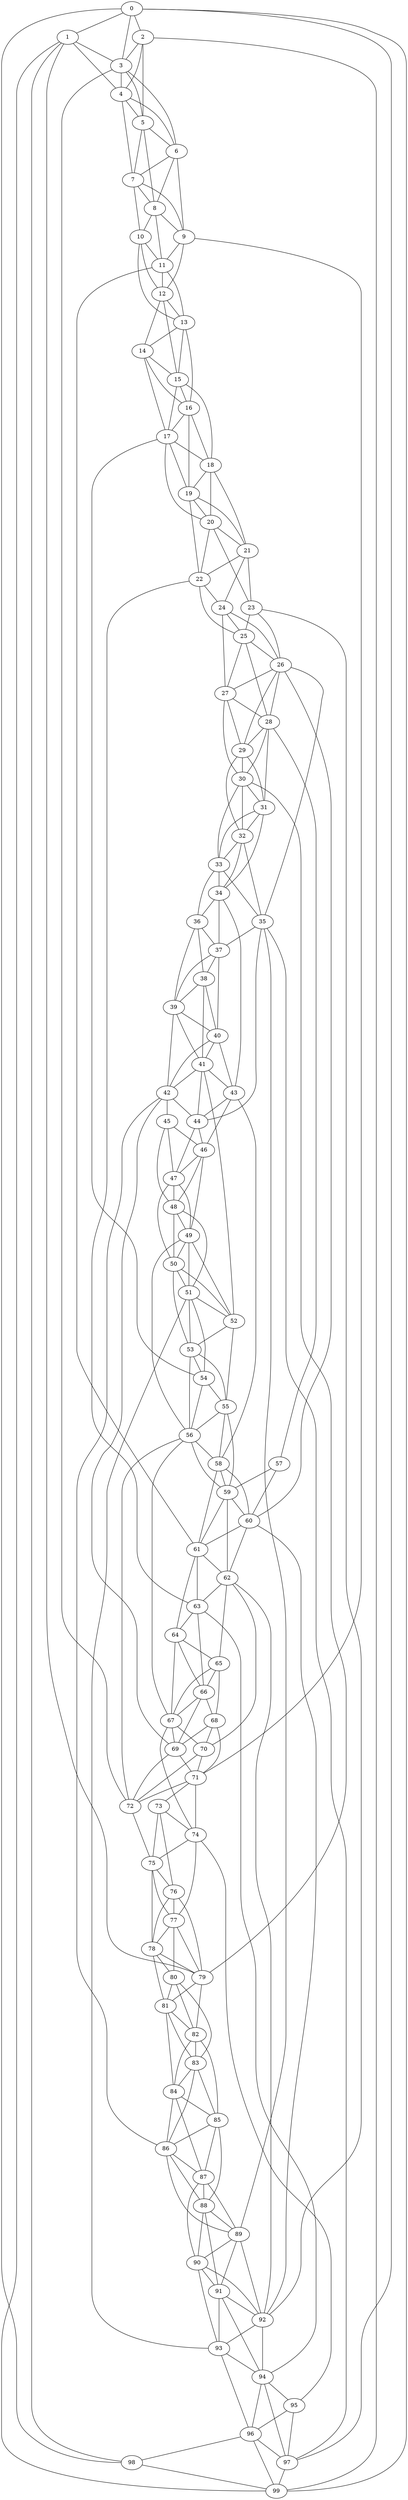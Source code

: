 strict graph "watts_strogatz_graph(100,6,0.1)" {
0;
1;
2;
3;
4;
5;
6;
7;
8;
9;
10;
11;
12;
13;
14;
15;
16;
17;
18;
19;
20;
21;
22;
23;
24;
25;
26;
27;
28;
29;
30;
31;
32;
33;
34;
35;
36;
37;
38;
39;
40;
41;
42;
43;
44;
45;
46;
47;
48;
49;
50;
51;
52;
53;
54;
55;
56;
57;
58;
59;
60;
61;
62;
63;
64;
65;
66;
67;
68;
69;
70;
71;
72;
73;
74;
75;
76;
77;
78;
79;
80;
81;
82;
83;
84;
85;
86;
87;
88;
89;
90;
91;
92;
93;
94;
95;
96;
97;
98;
99;
0 -- 1  [is_available=True, prob="0.0851310789373"];
0 -- 2  [is_available=True, prob="0.658884832732"];
0 -- 3  [is_available=True, prob="1.0"];
0 -- 97  [is_available=True, prob="1.0"];
0 -- 98  [is_available=True, prob="0.193525875217"];
0 -- 99  [is_available=True, prob="1.0"];
1 -- 99  [is_available=True, prob="1.0"];
1 -- 4  [is_available=True, prob="0.829112049258"];
1 -- 98  [is_available=True, prob="0.0477666726743"];
1 -- 79  [is_available=True, prob="0.980312302282"];
1 -- 3  [is_available=True, prob="0.844294755256"];
2 -- 3  [is_available=True, prob="0.143434868542"];
2 -- 4  [is_available=True, prob="1.0"];
2 -- 5  [is_available=True, prob="0.95090192802"];
2 -- 99  [is_available=True, prob="1.0"];
3 -- 4  [is_available=True, prob="0.351285135871"];
3 -- 5  [is_available=True, prob="1.0"];
3 -- 6  [is_available=True, prob="0.720855932324"];
3 -- 72  [is_available=True, prob="0.340902840849"];
4 -- 5  [is_available=True, prob="1.0"];
4 -- 6  [is_available=True, prob="0.367354219483"];
4 -- 7  [is_available=True, prob="0.432710999702"];
5 -- 6  [is_available=True, prob="0.775313048876"];
5 -- 7  [is_available=True, prob="1.0"];
5 -- 8  [is_available=True, prob="0.236097299966"];
6 -- 7  [is_available=True, prob="0.733824279008"];
6 -- 8  [is_available=True, prob="1.0"];
6 -- 9  [is_available=True, prob="0.518863086578"];
7 -- 8  [is_available=True, prob="0.209066887265"];
7 -- 9  [is_available=True, prob="1.0"];
7 -- 10  [is_available=True, prob="0.681562260443"];
8 -- 9  [is_available=True, prob="0.91385036779"];
8 -- 10  [is_available=True, prob="1.0"];
8 -- 11  [is_available=True, prob="0.789318627061"];
9 -- 11  [is_available=True, prob="0.834501617121"];
9 -- 12  [is_available=True, prob="0.835872999088"];
9 -- 71  [is_available=True, prob="0.475332639377"];
10 -- 11  [is_available=True, prob="1.0"];
10 -- 12  [is_available=True, prob="0.616923373522"];
10 -- 13  [is_available=True, prob="0.623305198006"];
11 -- 12  [is_available=True, prob="0.916362092561"];
11 -- 13  [is_available=True, prob="1.0"];
11 -- 61  [is_available=True, prob="0.806593489705"];
12 -- 13  [is_available=True, prob="0.994790886328"];
12 -- 14  [is_available=True, prob="0.7092058593"];
12 -- 15  [is_available=True, prob="0.962310282221"];
13 -- 14  [is_available=True, prob="0.973515118554"];
13 -- 15  [is_available=True, prob="1.0"];
13 -- 16  [is_available=True, prob="0.743407395867"];
14 -- 15  [is_available=True, prob="1.0"];
14 -- 16  [is_available=True, prob="0.446408271343"];
14 -- 17  [is_available=True, prob="0.850863126214"];
15 -- 16  [is_available=True, prob="1.0"];
15 -- 17  [is_available=True, prob="1.0"];
15 -- 18  [is_available=True, prob="0.348681293773"];
16 -- 17  [is_available=True, prob="0.479479129429"];
16 -- 18  [is_available=True, prob="0.0606600214899"];
16 -- 19  [is_available=True, prob="0.500669981993"];
17 -- 18  [is_available=True, prob="0.12532248796"];
17 -- 19  [is_available=True, prob="0.735683135302"];
17 -- 20  [is_available=True, prob="0.882632397109"];
17 -- 54  [is_available=True, prob="0.30543780626"];
18 -- 19  [is_available=True, prob="0.328159248572"];
18 -- 20  [is_available=True, prob="1.0"];
18 -- 21  [is_available=True, prob="1.0"];
19 -- 20  [is_available=True, prob="1.0"];
19 -- 21  [is_available=True, prob="1.0"];
19 -- 22  [is_available=True, prob="1.0"];
20 -- 21  [is_available=True, prob="0.468449104445"];
20 -- 22  [is_available=True, prob="0.476924724067"];
20 -- 23  [is_available=True, prob="0.066066771616"];
21 -- 22  [is_available=True, prob="0.469047246726"];
21 -- 23  [is_available=True, prob="0.431512358173"];
21 -- 24  [is_available=True, prob="0.115857966502"];
22 -- 24  [is_available=True, prob="0.672430002143"];
22 -- 25  [is_available=True, prob="1.0"];
22 -- 63  [is_available=True, prob="0.648945492098"];
23 -- 25  [is_available=True, prob="0.0674863448711"];
23 -- 26  [is_available=True, prob="0.52382185308"];
23 -- 92  [is_available=True, prob="0.296441811024"];
24 -- 25  [is_available=True, prob="0.896809301237"];
24 -- 26  [is_available=True, prob="0.491992901832"];
24 -- 27  [is_available=True, prob="1.0"];
25 -- 26  [is_available=True, prob="0.330545043264"];
25 -- 27  [is_available=True, prob="0.0778902415843"];
25 -- 28  [is_available=True, prob="0.197826198364"];
26 -- 35  [is_available=True, prob="1.0"];
26 -- 60  [is_available=True, prob="0.329770256656"];
26 -- 27  [is_available=True, prob="0.822964490872"];
26 -- 28  [is_available=True, prob="0.721709345789"];
26 -- 29  [is_available=True, prob="1.0"];
27 -- 28  [is_available=True, prob="1.0"];
27 -- 29  [is_available=True, prob="0.104080362322"];
27 -- 30  [is_available=True, prob="1.0"];
28 -- 57  [is_available=True, prob="1.0"];
28 -- 29  [is_available=True, prob="1.0"];
28 -- 30  [is_available=True, prob="0.817075309465"];
28 -- 31  [is_available=True, prob="0.926860766655"];
29 -- 32  [is_available=True, prob="0.401768505461"];
29 -- 30  [is_available=True, prob="0.0496922867233"];
29 -- 31  [is_available=True, prob="1.0"];
30 -- 32  [is_available=True, prob="0.0656031577791"];
30 -- 33  [is_available=True, prob="1.0"];
30 -- 79  [is_available=True, prob="1.0"];
30 -- 31  [is_available=True, prob="1.0"];
31 -- 32  [is_available=True, prob="0.60886087757"];
31 -- 33  [is_available=True, prob="1.0"];
31 -- 34  [is_available=True, prob="1.0"];
32 -- 33  [is_available=True, prob="1.0"];
32 -- 34  [is_available=True, prob="0.0796469870205"];
32 -- 35  [is_available=True, prob="0.498938291174"];
33 -- 34  [is_available=True, prob="0.698328206569"];
33 -- 35  [is_available=True, prob="0.8543011454"];
33 -- 36  [is_available=True, prob="0.723327476293"];
34 -- 36  [is_available=True, prob="1.0"];
34 -- 37  [is_available=True, prob="0.185540590243"];
34 -- 43  [is_available=True, prob="0.937783619945"];
35 -- 37  [is_available=True, prob="0.273024864507"];
35 -- 97  [is_available=True, prob="0.663359783089"];
35 -- 44  [is_available=True, prob="0.969532720645"];
35 -- 89  [is_available=True, prob="0.55789622159"];
36 -- 37  [is_available=True, prob="0.372294743451"];
36 -- 38  [is_available=True, prob="0.11463153952"];
36 -- 39  [is_available=True, prob="0.403314196371"];
37 -- 38  [is_available=True, prob="0.956069549508"];
37 -- 39  [is_available=True, prob="1.0"];
37 -- 40  [is_available=True, prob="0.648782091861"];
38 -- 39  [is_available=True, prob="0.444612704316"];
38 -- 40  [is_available=True, prob="0.463229090264"];
38 -- 41  [is_available=True, prob="0.928579631654"];
39 -- 40  [is_available=True, prob="0.26238373297"];
39 -- 41  [is_available=True, prob="0.797251231077"];
39 -- 42  [is_available=True, prob="0.861573803627"];
40 -- 41  [is_available=True, prob="0.170834624569"];
40 -- 42  [is_available=True, prob="0.393013804877"];
40 -- 43  [is_available=True, prob="1.0"];
41 -- 42  [is_available=True, prob="0.0614861893486"];
41 -- 43  [is_available=True, prob="0.423157178362"];
41 -- 44  [is_available=True, prob="0.426408012191"];
41 -- 52  [is_available=True, prob="0.759897146688"];
42 -- 69  [is_available=True, prob="0.905712313963"];
42 -- 44  [is_available=True, prob="0.225088107929"];
42 -- 45  [is_available=True, prob="0.150327525885"];
42 -- 86  [is_available=True, prob="1.0"];
43 -- 44  [is_available=True, prob="0.111526487648"];
43 -- 46  [is_available=True, prob="0.450875292165"];
43 -- 58  [is_available=True, prob="0.887718894934"];
44 -- 46  [is_available=True, prob="0.912248905725"];
44 -- 47  [is_available=True, prob="0.289333299831"];
45 -- 46  [is_available=True, prob="1.0"];
45 -- 47  [is_available=True, prob="0.79315036104"];
45 -- 48  [is_available=True, prob="1.0"];
46 -- 47  [is_available=True, prob="0.0945667711295"];
46 -- 48  [is_available=True, prob="0.885865420641"];
46 -- 49  [is_available=True, prob="0.611230777271"];
47 -- 48  [is_available=True, prob="0.715569300259"];
47 -- 49  [is_available=True, prob="0.132285627323"];
47 -- 50  [is_available=True, prob="1.0"];
48 -- 49  [is_available=True, prob="0.4028577509"];
48 -- 50  [is_available=True, prob="0.417240473282"];
48 -- 51  [is_available=True, prob="0.985053775577"];
49 -- 50  [is_available=True, prob="0.411235757054"];
49 -- 51  [is_available=True, prob="0.347572848118"];
49 -- 52  [is_available=True, prob="0.0403025535396"];
49 -- 56  [is_available=True, prob="0.988905968231"];
50 -- 51  [is_available=True, prob="0.475629080311"];
50 -- 52  [is_available=True, prob="1.0"];
50 -- 53  [is_available=True, prob="0.579105090255"];
51 -- 52  [is_available=True, prob="0.430081870961"];
51 -- 53  [is_available=True, prob="1.0"];
51 -- 54  [is_available=True, prob="0.301639579932"];
51 -- 93  [is_available=True, prob="1.0"];
52 -- 53  [is_available=True, prob="0.0143780379407"];
52 -- 55  [is_available=True, prob="0.73351636998"];
53 -- 54  [is_available=True, prob="0.275170674194"];
53 -- 55  [is_available=True, prob="0.229382978191"];
53 -- 56  [is_available=True, prob="0.145321402864"];
54 -- 55  [is_available=True, prob="0.823579206352"];
54 -- 56  [is_available=True, prob="0.12625031644"];
55 -- 56  [is_available=True, prob="0.638634356316"];
55 -- 58  [is_available=True, prob="0.885584774725"];
55 -- 59  [is_available=True, prob="0.13930584034"];
56 -- 67  [is_available=True, prob="0.5415709448"];
56 -- 72  [is_available=True, prob="1.0"];
56 -- 58  [is_available=True, prob="1.0"];
56 -- 59  [is_available=True, prob="0.657234372394"];
57 -- 59  [is_available=True, prob="0.251428253814"];
57 -- 60  [is_available=True, prob="0.85418028988"];
58 -- 59  [is_available=True, prob="0.587502932557"];
58 -- 60  [is_available=True, prob="0.650831489008"];
58 -- 61  [is_available=True, prob="0.26111055239"];
59 -- 60  [is_available=True, prob="0.235114729902"];
59 -- 61  [is_available=True, prob="0.99671085026"];
59 -- 62  [is_available=True, prob="1.0"];
60 -- 92  [is_available=True, prob="0.25008342155"];
60 -- 61  [is_available=True, prob="0.602846883478"];
60 -- 62  [is_available=True, prob="0.346787943132"];
61 -- 64  [is_available=True, prob="0.993400311736"];
61 -- 62  [is_available=True, prob="1.0"];
61 -- 63  [is_available=True, prob="0.408064458558"];
62 -- 65  [is_available=True, prob="0.147587208305"];
62 -- 70  [is_available=True, prob="0.275265517621"];
62 -- 92  [is_available=True, prob="1.0"];
62 -- 63  [is_available=True, prob="0.222429915492"];
63 -- 64  [is_available=True, prob="0.111882125747"];
63 -- 66  [is_available=True, prob="0.0752698931042"];
63 -- 94  [is_available=True, prob="0.527844565153"];
64 -- 65  [is_available=True, prob="0.0202723444081"];
64 -- 66  [is_available=True, prob="0.69110622119"];
64 -- 67  [is_available=True, prob="0.476161730852"];
65 -- 66  [is_available=True, prob="1.0"];
65 -- 67  [is_available=True, prob="0.903125448658"];
65 -- 68  [is_available=True, prob="1.0"];
66 -- 67  [is_available=True, prob="1.0"];
66 -- 68  [is_available=True, prob="0.0630058627562"];
66 -- 69  [is_available=True, prob="0.832319910032"];
67 -- 69  [is_available=True, prob="0.710548554849"];
67 -- 70  [is_available=True, prob="1.0"];
67 -- 74  [is_available=True, prob="0.699631514823"];
68 -- 69  [is_available=True, prob="0.83250228744"];
68 -- 70  [is_available=True, prob="0.0971859237524"];
68 -- 71  [is_available=True, prob="1.0"];
69 -- 71  [is_available=True, prob="0.480525756908"];
69 -- 72  [is_available=True, prob="0.0862498658087"];
70 -- 71  [is_available=True, prob="0.125711157493"];
70 -- 72  [is_available=True, prob="1.0"];
71 -- 72  [is_available=True, prob="1.0"];
71 -- 73  [is_available=True, prob="0.779435089563"];
71 -- 74  [is_available=True, prob="1.0"];
72 -- 75  [is_available=True, prob="0.0899944736383"];
73 -- 74  [is_available=True, prob="0.936712450413"];
73 -- 75  [is_available=True, prob="0.24493306947"];
73 -- 76  [is_available=True, prob="0.423500195578"];
74 -- 75  [is_available=True, prob="0.329013376853"];
74 -- 77  [is_available=True, prob="0.461602680447"];
74 -- 95  [is_available=True, prob="1.0"];
75 -- 76  [is_available=True, prob="0.940394256477"];
75 -- 77  [is_available=True, prob="0.372943089964"];
75 -- 78  [is_available=True, prob="0.132131315169"];
76 -- 77  [is_available=True, prob="0.0943088589449"];
76 -- 78  [is_available=True, prob="0.688459713435"];
76 -- 79  [is_available=True, prob="0.165259691128"];
77 -- 78  [is_available=True, prob="0.372208394928"];
77 -- 79  [is_available=True, prob="1.0"];
77 -- 80  [is_available=True, prob="1.0"];
78 -- 79  [is_available=True, prob="0.481424019924"];
78 -- 80  [is_available=True, prob="1.0"];
78 -- 81  [is_available=True, prob="1.0"];
79 -- 81  [is_available=True, prob="0.133091911105"];
79 -- 82  [is_available=True, prob="0.797896140997"];
80 -- 81  [is_available=True, prob="1.0"];
80 -- 82  [is_available=True, prob="1.0"];
80 -- 83  [is_available=True, prob="0.672996660934"];
81 -- 82  [is_available=True, prob="1.0"];
81 -- 83  [is_available=True, prob="0.679861686585"];
81 -- 84  [is_available=True, prob="0.0968046098238"];
82 -- 83  [is_available=True, prob="0.276527568655"];
82 -- 84  [is_available=True, prob="0.522125719492"];
82 -- 85  [is_available=True, prob="0.809552201804"];
83 -- 84  [is_available=True, prob="0.116918141874"];
83 -- 85  [is_available=True, prob="0.389261006602"];
83 -- 86  [is_available=True, prob="0.0286213779464"];
84 -- 85  [is_available=True, prob="0.434651401462"];
84 -- 86  [is_available=True, prob="0.887132006522"];
84 -- 87  [is_available=True, prob="1.0"];
85 -- 86  [is_available=True, prob="0.200130035007"];
85 -- 87  [is_available=True, prob="1.0"];
85 -- 88  [is_available=True, prob="1.0"];
86 -- 87  [is_available=True, prob="0.0228436490193"];
86 -- 88  [is_available=True, prob="0.216179855653"];
86 -- 89  [is_available=True, prob="0.942275786539"];
87 -- 88  [is_available=True, prob="0.637348997093"];
87 -- 89  [is_available=True, prob="0.87759981361"];
87 -- 90  [is_available=True, prob="0.15676131376"];
88 -- 89  [is_available=True, prob="0.213534838418"];
88 -- 90  [is_available=True, prob="0.42014514692"];
88 -- 91  [is_available=True, prob="0.923431704299"];
89 -- 90  [is_available=True, prob="0.856805115346"];
89 -- 91  [is_available=True, prob="0.102301498389"];
89 -- 92  [is_available=True, prob="0.312661829181"];
90 -- 91  [is_available=True, prob="1.0"];
90 -- 92  [is_available=True, prob="0.59197150012"];
90 -- 93  [is_available=True, prob="0.116233601693"];
91 -- 92  [is_available=True, prob="0.0539190812469"];
91 -- 93  [is_available=True, prob="0.569431812816"];
91 -- 94  [is_available=True, prob="0.521873585326"];
92 -- 93  [is_available=True, prob="0.775521210666"];
92 -- 94  [is_available=True, prob="1.0"];
93 -- 96  [is_available=True, prob="0.307227797406"];
93 -- 94  [is_available=True, prob="0.258056235272"];
94 -- 96  [is_available=True, prob="0.259907711563"];
94 -- 97  [is_available=True, prob="1.0"];
94 -- 95  [is_available=True, prob="1.0"];
95 -- 96  [is_available=True, prob="0.622175187594"];
95 -- 97  [is_available=True, prob="0.803206157171"];
96 -- 97  [is_available=True, prob="0.686654533016"];
96 -- 98  [is_available=True, prob="0.423658052958"];
96 -- 99  [is_available=True, prob="0.646360236801"];
97 -- 99  [is_available=True, prob="0.597208918689"];
98 -- 99  [is_available=True, prob="1.0"];
}

